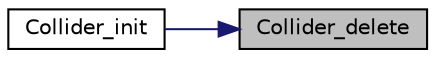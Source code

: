 digraph "Collider_delete"
{
 // LATEX_PDF_SIZE
  edge [fontname="Helvetica",fontsize="10",labelfontname="Helvetica",labelfontsize="10"];
  node [fontname="Helvetica",fontsize="10",shape=record];
  rankdir="RL";
  Node1 [label="Collider_delete",height=0.2,width=0.4,color="black", fillcolor="grey75", style="filled", fontcolor="black",tooltip=" "];
  Node1 -> Node2 [dir="back",color="midnightblue",fontsize="10",style="solid"];
  Node2 [label="Collider_init",height=0.2,width=0.4,color="black", fillcolor="white", style="filled",URL="$_collider_8c.html#a9d2630f21ba05cecb58044cb2db14c62",tooltip=" "];
}
